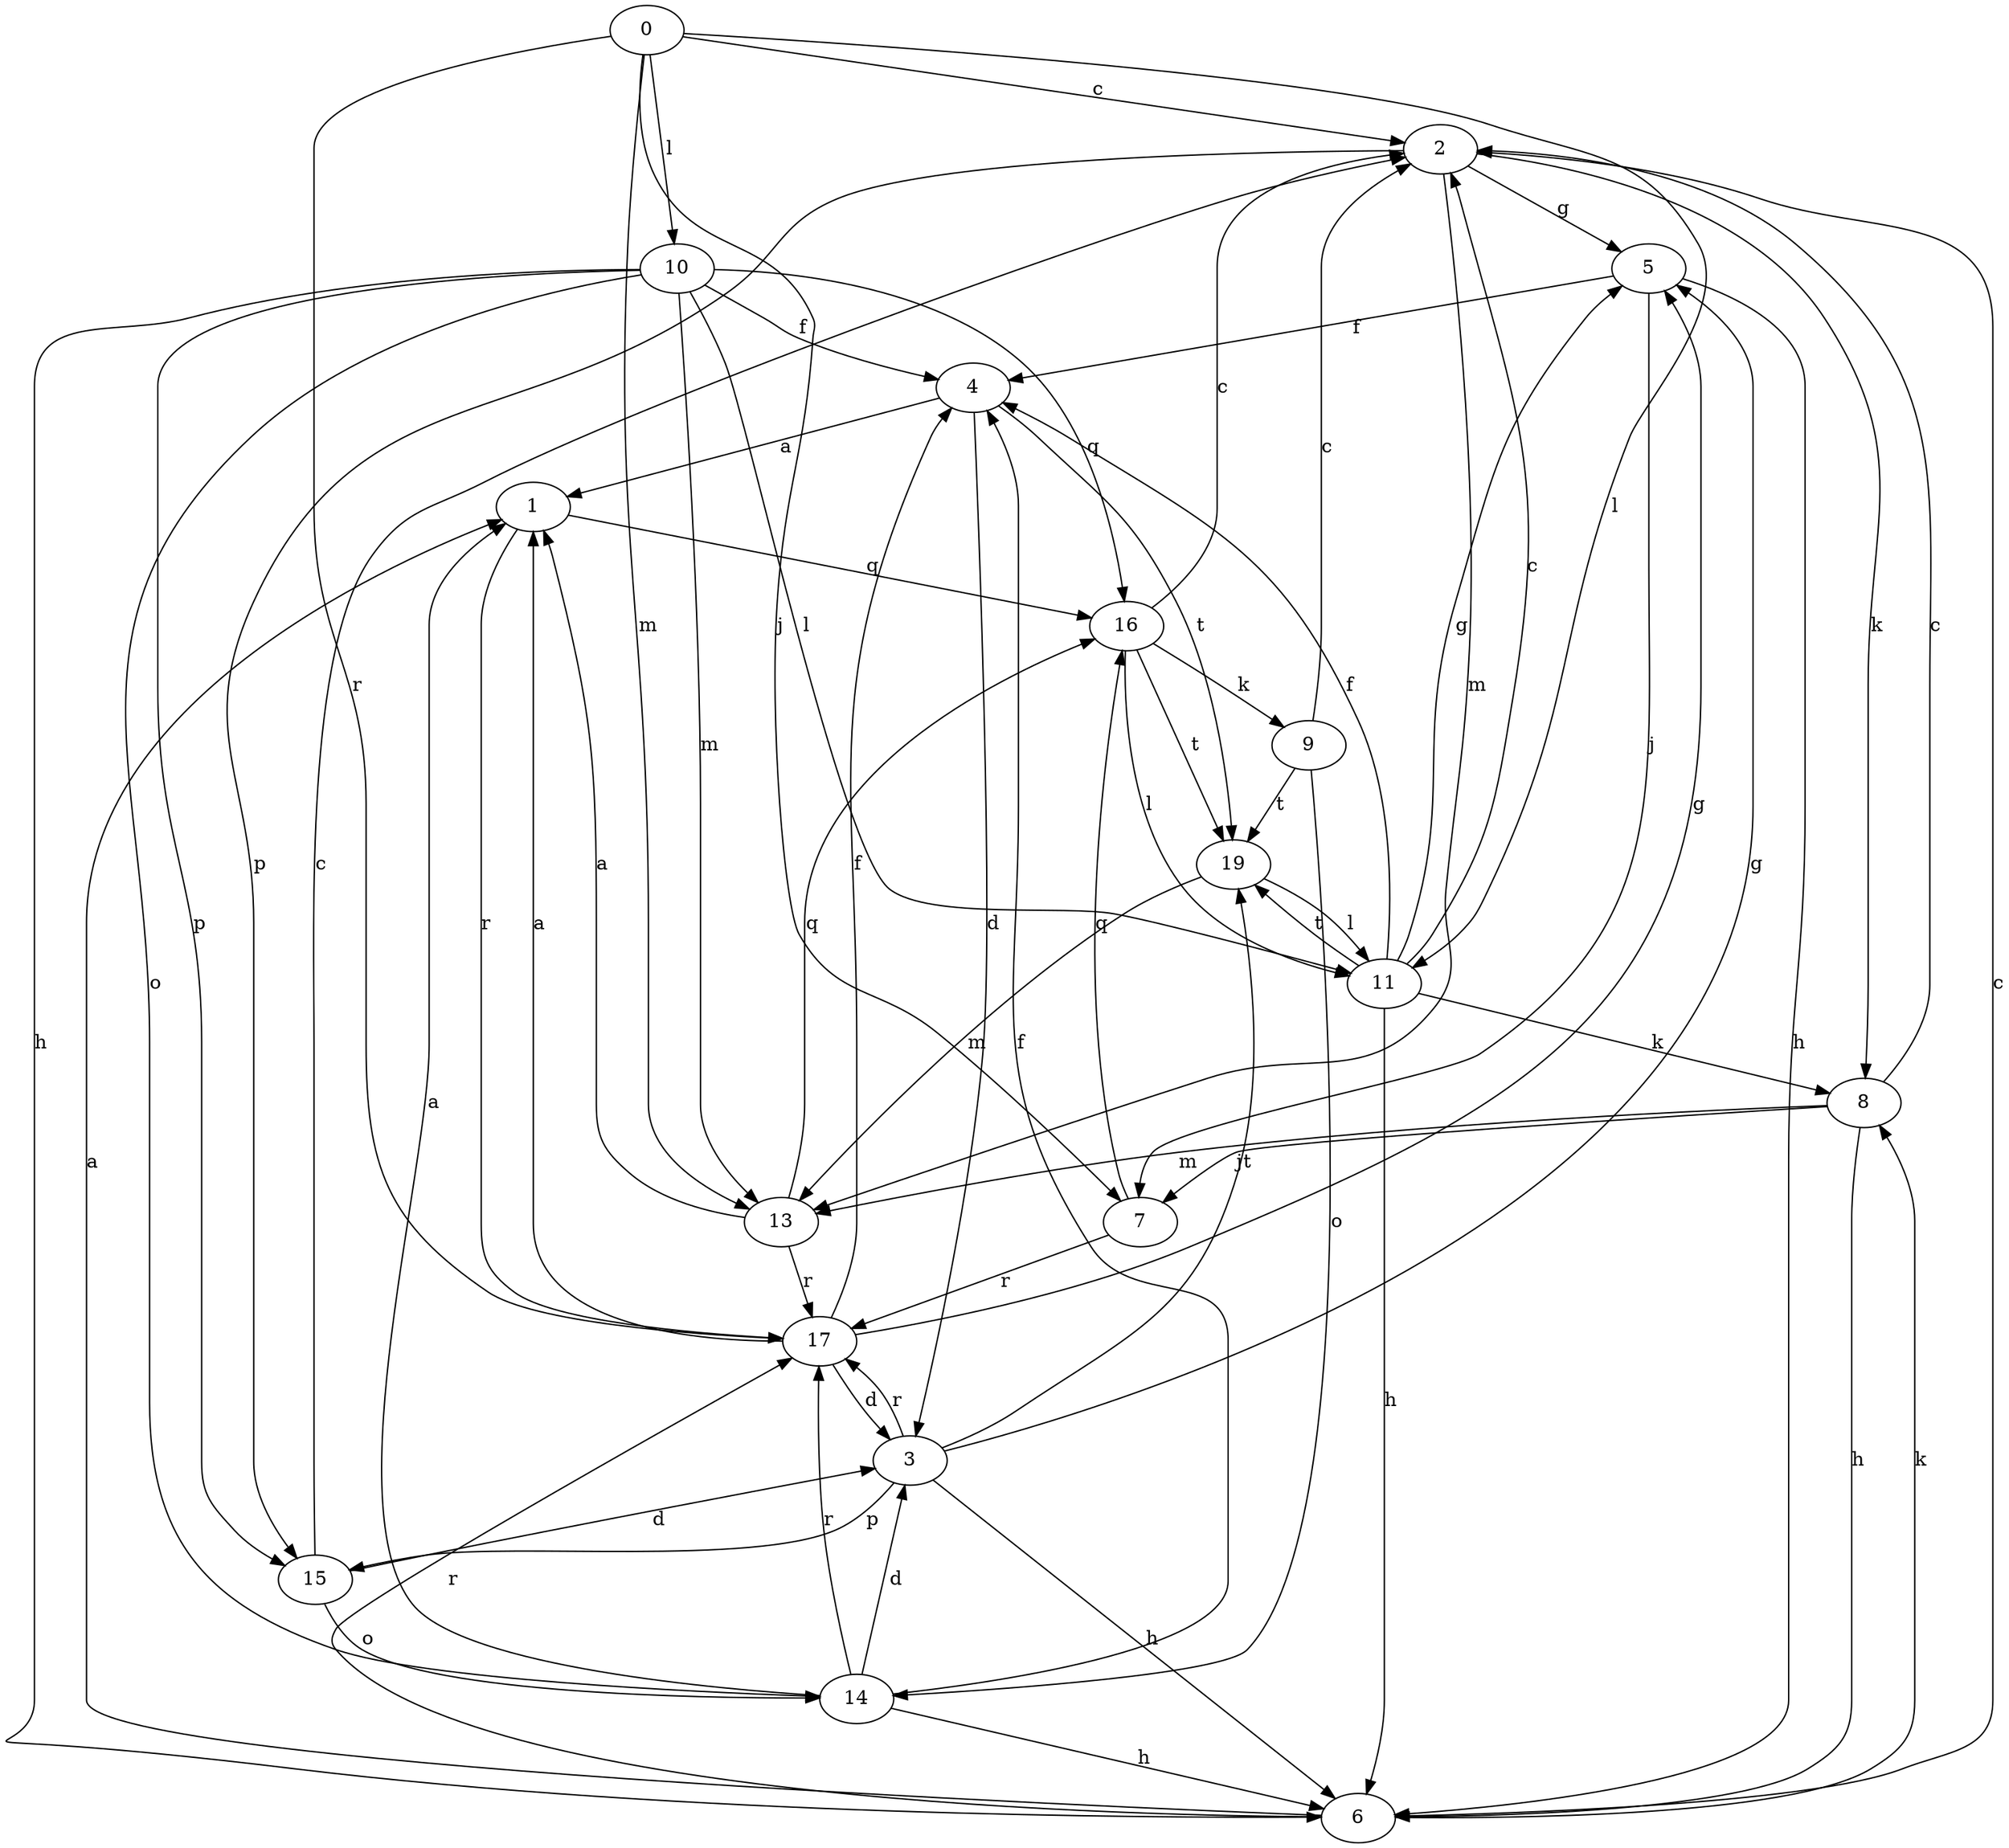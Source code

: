 strict digraph  {
0;
1;
2;
3;
4;
5;
6;
7;
8;
9;
10;
11;
13;
14;
15;
16;
17;
19;
0 -> 2  [label=c];
0 -> 7  [label=j];
0 -> 10  [label=l];
0 -> 11  [label=l];
0 -> 13  [label=m];
0 -> 17  [label=r];
1 -> 16  [label=q];
1 -> 17  [label=r];
2 -> 5  [label=g];
2 -> 8  [label=k];
2 -> 13  [label=m];
2 -> 15  [label=p];
3 -> 5  [label=g];
3 -> 6  [label=h];
3 -> 15  [label=p];
3 -> 17  [label=r];
3 -> 19  [label=t];
4 -> 1  [label=a];
4 -> 3  [label=d];
4 -> 19  [label=t];
5 -> 4  [label=f];
5 -> 6  [label=h];
5 -> 7  [label=j];
6 -> 1  [label=a];
6 -> 2  [label=c];
6 -> 8  [label=k];
6 -> 17  [label=r];
7 -> 16  [label=q];
7 -> 17  [label=r];
8 -> 2  [label=c];
8 -> 6  [label=h];
8 -> 7  [label=j];
8 -> 13  [label=m];
9 -> 2  [label=c];
9 -> 14  [label=o];
9 -> 19  [label=t];
10 -> 4  [label=f];
10 -> 6  [label=h];
10 -> 11  [label=l];
10 -> 13  [label=m];
10 -> 14  [label=o];
10 -> 15  [label=p];
10 -> 16  [label=q];
11 -> 2  [label=c];
11 -> 4  [label=f];
11 -> 5  [label=g];
11 -> 6  [label=h];
11 -> 8  [label=k];
11 -> 19  [label=t];
13 -> 1  [label=a];
13 -> 16  [label=q];
13 -> 17  [label=r];
14 -> 1  [label=a];
14 -> 3  [label=d];
14 -> 4  [label=f];
14 -> 6  [label=h];
14 -> 17  [label=r];
15 -> 2  [label=c];
15 -> 3  [label=d];
15 -> 14  [label=o];
16 -> 2  [label=c];
16 -> 9  [label=k];
16 -> 11  [label=l];
16 -> 19  [label=t];
17 -> 1  [label=a];
17 -> 3  [label=d];
17 -> 4  [label=f];
17 -> 5  [label=g];
19 -> 11  [label=l];
19 -> 13  [label=m];
}
